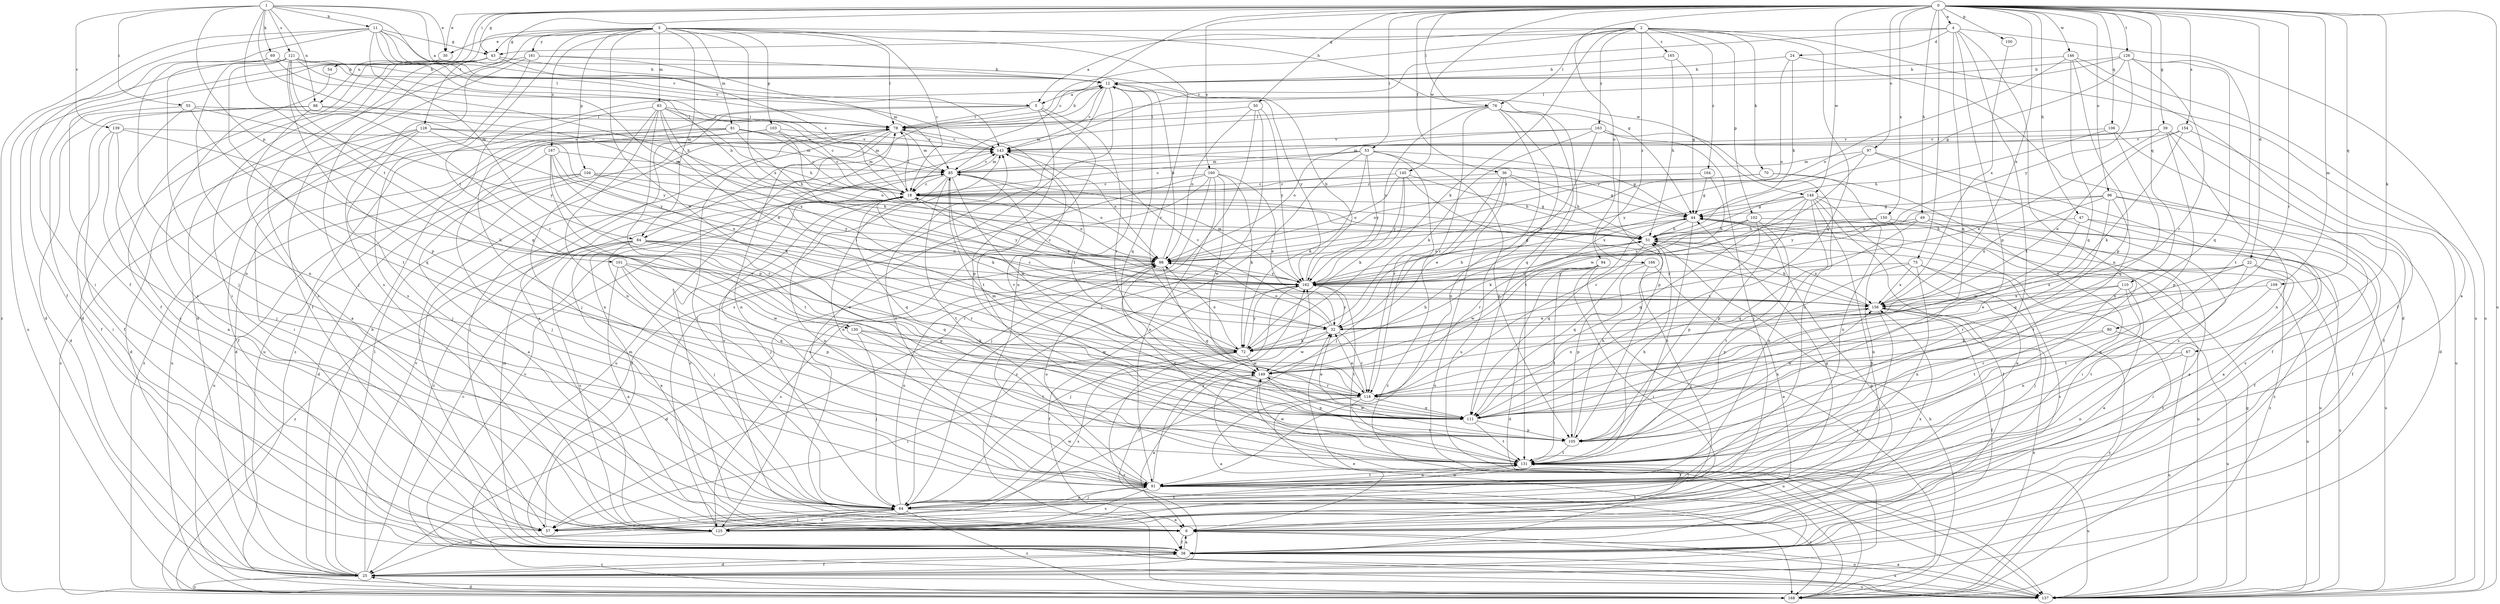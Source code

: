 strict digraph  {
0;
1;
2;
3;
4;
5;
6;
11;
12;
18;
22;
24;
25;
30;
32;
36;
38;
39;
43;
44;
47;
49;
50;
51;
53;
54;
55;
57;
64;
67;
69;
70;
72;
75;
76;
78;
80;
81;
83;
84;
85;
88;
91;
94;
96;
97;
98;
100;
101;
102;
103;
104;
105;
106;
109;
110;
111;
118;
121;
125;
126;
128;
130;
131;
137;
139;
143;
145;
146;
148;
149;
150;
154;
156;
160;
161;
162;
163;
164;
165;
166;
167;
168;
0 -> 4  [label=a];
0 -> 18  [label=c];
0 -> 22  [label=d];
0 -> 30  [label=e];
0 -> 36  [label=f];
0 -> 38  [label=f];
0 -> 39  [label=g];
0 -> 43  [label=g];
0 -> 47  [label=h];
0 -> 49  [label=h];
0 -> 50  [label=h];
0 -> 53  [label=i];
0 -> 54  [label=i];
0 -> 67  [label=k];
0 -> 75  [label=l];
0 -> 76  [label=l];
0 -> 80  [label=m];
0 -> 94  [label=o];
0 -> 96  [label=o];
0 -> 97  [label=o];
0 -> 100  [label=p];
0 -> 106  [label=q];
0 -> 109  [label=q];
0 -> 110  [label=q];
0 -> 118  [label=r];
0 -> 126  [label=t];
0 -> 128  [label=t];
0 -> 137  [label=u];
0 -> 145  [label=w];
0 -> 146  [label=w];
0 -> 148  [label=w];
0 -> 150  [label=x];
0 -> 154  [label=x];
0 -> 156  [label=x];
0 -> 160  [label=y];
1 -> 5  [label=a];
1 -> 11  [label=b];
1 -> 30  [label=e];
1 -> 55  [label=i];
1 -> 69  [label=k];
1 -> 88  [label=n];
1 -> 98  [label=o];
1 -> 101  [label=p];
1 -> 121  [label=s];
1 -> 130  [label=t];
1 -> 139  [label=v];
1 -> 143  [label=v];
2 -> 5  [label=a];
2 -> 30  [label=e];
2 -> 70  [label=k];
2 -> 72  [label=k];
2 -> 76  [label=l];
2 -> 78  [label=l];
2 -> 102  [label=p];
2 -> 111  [label=q];
2 -> 137  [label=u];
2 -> 163  [label=z];
2 -> 164  [label=z];
2 -> 165  [label=z];
2 -> 166  [label=z];
3 -> 18  [label=c];
3 -> 43  [label=g];
3 -> 78  [label=l];
3 -> 81  [label=m];
3 -> 83  [label=m];
3 -> 84  [label=m];
3 -> 88  [label=n];
3 -> 103  [label=p];
3 -> 104  [label=p];
3 -> 118  [label=r];
3 -> 125  [label=s];
3 -> 130  [label=t];
3 -> 148  [label=w];
3 -> 149  [label=w];
3 -> 156  [label=x];
3 -> 161  [label=y];
3 -> 167  [label=z];
4 -> 24  [label=d];
4 -> 43  [label=g];
4 -> 91  [label=n];
4 -> 105  [label=p];
4 -> 111  [label=q];
4 -> 131  [label=t];
4 -> 137  [label=u];
4 -> 143  [label=v];
5 -> 78  [label=l];
5 -> 105  [label=p];
5 -> 118  [label=r];
5 -> 125  [label=s];
5 -> 131  [label=t];
5 -> 168  [label=z];
6 -> 18  [label=c];
6 -> 38  [label=f];
6 -> 137  [label=u];
6 -> 143  [label=v];
11 -> 18  [label=c];
11 -> 38  [label=f];
11 -> 43  [label=g];
11 -> 44  [label=g];
11 -> 57  [label=i];
11 -> 78  [label=l];
11 -> 84  [label=m];
11 -> 143  [label=v];
11 -> 168  [label=z];
12 -> 5  [label=a];
12 -> 6  [label=a];
12 -> 84  [label=m];
12 -> 91  [label=n];
12 -> 111  [label=q];
12 -> 125  [label=s];
12 -> 143  [label=v];
12 -> 162  [label=y];
18 -> 44  [label=g];
18 -> 64  [label=j];
18 -> 78  [label=l];
18 -> 91  [label=n];
18 -> 98  [label=o];
18 -> 111  [label=q];
18 -> 162  [label=y];
22 -> 57  [label=i];
22 -> 118  [label=r];
22 -> 131  [label=t];
22 -> 137  [label=u];
22 -> 156  [label=x];
22 -> 162  [label=y];
24 -> 12  [label=b];
24 -> 25  [label=d];
24 -> 51  [label=h];
24 -> 98  [label=o];
25 -> 12  [label=b];
25 -> 18  [label=c];
25 -> 38  [label=f];
25 -> 78  [label=l];
25 -> 137  [label=u];
25 -> 143  [label=v];
25 -> 149  [label=w];
25 -> 162  [label=y];
25 -> 168  [label=z];
30 -> 25  [label=d];
32 -> 18  [label=c];
32 -> 72  [label=k];
32 -> 98  [label=o];
32 -> 118  [label=r];
32 -> 143  [label=v];
32 -> 149  [label=w];
32 -> 162  [label=y];
36 -> 18  [label=c];
36 -> 44  [label=g];
36 -> 51  [label=h];
36 -> 64  [label=j];
36 -> 137  [label=u];
36 -> 168  [label=z];
38 -> 6  [label=a];
38 -> 25  [label=d];
38 -> 44  [label=g];
38 -> 78  [label=l];
38 -> 85  [label=m];
38 -> 137  [label=u];
39 -> 25  [label=d];
39 -> 32  [label=e];
39 -> 85  [label=m];
39 -> 91  [label=n];
39 -> 105  [label=p];
39 -> 143  [label=v];
43 -> 12  [label=b];
43 -> 18  [label=c];
43 -> 25  [label=d];
43 -> 38  [label=f];
43 -> 57  [label=i];
43 -> 64  [label=j];
43 -> 125  [label=s];
44 -> 51  [label=h];
44 -> 111  [label=q];
44 -> 118  [label=r];
44 -> 131  [label=t];
44 -> 137  [label=u];
44 -> 143  [label=v];
44 -> 168  [label=z];
47 -> 6  [label=a];
47 -> 38  [label=f];
47 -> 51  [label=h];
47 -> 149  [label=w];
49 -> 6  [label=a];
49 -> 51  [label=h];
49 -> 57  [label=i];
49 -> 72  [label=k];
49 -> 111  [label=q];
50 -> 57  [label=i];
50 -> 64  [label=j];
50 -> 78  [label=l];
50 -> 98  [label=o];
50 -> 162  [label=y];
51 -> 98  [label=o];
51 -> 111  [label=q];
51 -> 137  [label=u];
51 -> 156  [label=x];
53 -> 18  [label=c];
53 -> 44  [label=g];
53 -> 72  [label=k];
53 -> 85  [label=m];
53 -> 105  [label=p];
53 -> 118  [label=r];
53 -> 162  [label=y];
53 -> 168  [label=z];
54 -> 125  [label=s];
55 -> 38  [label=f];
55 -> 78  [label=l];
55 -> 111  [label=q];
55 -> 125  [label=s];
55 -> 162  [label=y];
57 -> 85  [label=m];
57 -> 131  [label=t];
64 -> 6  [label=a];
64 -> 25  [label=d];
64 -> 44  [label=g];
64 -> 57  [label=i];
64 -> 91  [label=n];
64 -> 98  [label=o];
64 -> 125  [label=s];
64 -> 149  [label=w];
64 -> 168  [label=z];
67 -> 91  [label=n];
67 -> 137  [label=u];
67 -> 149  [label=w];
69 -> 12  [label=b];
69 -> 51  [label=h];
69 -> 64  [label=j];
69 -> 91  [label=n];
70 -> 6  [label=a];
70 -> 18  [label=c];
70 -> 91  [label=n];
70 -> 98  [label=o];
72 -> 57  [label=i];
72 -> 78  [label=l];
72 -> 98  [label=o];
72 -> 125  [label=s];
72 -> 149  [label=w];
72 -> 162  [label=y];
72 -> 168  [label=z];
75 -> 64  [label=j];
75 -> 91  [label=n];
75 -> 105  [label=p];
75 -> 125  [label=s];
75 -> 156  [label=x];
75 -> 162  [label=y];
76 -> 78  [label=l];
76 -> 85  [label=m];
76 -> 91  [label=n];
76 -> 111  [label=q];
76 -> 118  [label=r];
76 -> 131  [label=t];
76 -> 137  [label=u];
76 -> 162  [label=y];
78 -> 12  [label=b];
78 -> 57  [label=i];
78 -> 64  [label=j];
78 -> 85  [label=m];
78 -> 91  [label=n];
78 -> 137  [label=u];
78 -> 143  [label=v];
80 -> 72  [label=k];
80 -> 118  [label=r];
80 -> 137  [label=u];
81 -> 18  [label=c];
81 -> 25  [label=d];
81 -> 51  [label=h];
81 -> 85  [label=m];
81 -> 91  [label=n];
81 -> 143  [label=v];
81 -> 168  [label=z];
83 -> 18  [label=c];
83 -> 32  [label=e];
83 -> 51  [label=h];
83 -> 64  [label=j];
83 -> 78  [label=l];
83 -> 91  [label=n];
83 -> 105  [label=p];
83 -> 137  [label=u];
83 -> 156  [label=x];
84 -> 6  [label=a];
84 -> 64  [label=j];
84 -> 98  [label=o];
84 -> 105  [label=p];
84 -> 111  [label=q];
84 -> 118  [label=r];
84 -> 125  [label=s];
84 -> 168  [label=z];
85 -> 18  [label=c];
85 -> 32  [label=e];
85 -> 72  [label=k];
85 -> 91  [label=n];
85 -> 98  [label=o];
85 -> 131  [label=t];
85 -> 143  [label=v];
85 -> 149  [label=w];
88 -> 6  [label=a];
88 -> 25  [label=d];
88 -> 38  [label=f];
88 -> 78  [label=l];
88 -> 162  [label=y];
91 -> 64  [label=j];
91 -> 98  [label=o];
91 -> 125  [label=s];
91 -> 131  [label=t];
91 -> 143  [label=v];
91 -> 162  [label=y];
91 -> 168  [label=z];
94 -> 25  [label=d];
94 -> 57  [label=i];
94 -> 131  [label=t];
94 -> 149  [label=w];
94 -> 162  [label=y];
94 -> 168  [label=z];
96 -> 38  [label=f];
96 -> 44  [label=g];
96 -> 111  [label=q];
96 -> 125  [label=s];
96 -> 131  [label=t];
96 -> 156  [label=x];
96 -> 162  [label=y];
97 -> 38  [label=f];
97 -> 85  [label=m];
97 -> 125  [label=s];
97 -> 149  [label=w];
97 -> 162  [label=y];
98 -> 12  [label=b];
98 -> 25  [label=d];
98 -> 44  [label=g];
98 -> 111  [label=q];
98 -> 125  [label=s];
98 -> 162  [label=y];
100 -> 156  [label=x];
101 -> 6  [label=a];
101 -> 105  [label=p];
101 -> 111  [label=q];
101 -> 149  [label=w];
101 -> 162  [label=y];
102 -> 51  [label=h];
102 -> 105  [label=p];
102 -> 131  [label=t];
102 -> 162  [label=y];
102 -> 168  [label=z];
103 -> 18  [label=c];
103 -> 98  [label=o];
103 -> 137  [label=u];
103 -> 143  [label=v];
103 -> 168  [label=z];
104 -> 6  [label=a];
104 -> 18  [label=c];
104 -> 25  [label=d];
104 -> 51  [label=h];
104 -> 137  [label=u];
104 -> 162  [label=y];
105 -> 51  [label=h];
105 -> 131  [label=t];
105 -> 149  [label=w];
105 -> 156  [label=x];
106 -> 38  [label=f];
106 -> 51  [label=h];
106 -> 111  [label=q];
106 -> 143  [label=v];
109 -> 131  [label=t];
109 -> 137  [label=u];
109 -> 156  [label=x];
110 -> 6  [label=a];
110 -> 32  [label=e];
110 -> 91  [label=n];
110 -> 131  [label=t];
110 -> 156  [label=x];
111 -> 32  [label=e];
111 -> 85  [label=m];
111 -> 105  [label=p];
111 -> 131  [label=t];
111 -> 143  [label=v];
118 -> 6  [label=a];
118 -> 32  [label=e];
118 -> 38  [label=f];
118 -> 78  [label=l];
118 -> 111  [label=q];
118 -> 131  [label=t];
118 -> 156  [label=x];
121 -> 12  [label=b];
121 -> 51  [label=h];
121 -> 91  [label=n];
121 -> 98  [label=o];
121 -> 105  [label=p];
121 -> 111  [label=q];
121 -> 118  [label=r];
121 -> 131  [label=t];
121 -> 137  [label=u];
125 -> 64  [label=j];
125 -> 131  [label=t];
125 -> 156  [label=x];
125 -> 168  [label=z];
126 -> 12  [label=b];
126 -> 44  [label=g];
126 -> 78  [label=l];
126 -> 111  [label=q];
126 -> 118  [label=r];
126 -> 131  [label=t];
126 -> 162  [label=y];
128 -> 25  [label=d];
128 -> 38  [label=f];
128 -> 57  [label=i];
128 -> 64  [label=j];
128 -> 85  [label=m];
128 -> 143  [label=v];
128 -> 162  [label=y];
130 -> 64  [label=j];
130 -> 72  [label=k];
130 -> 131  [label=t];
130 -> 149  [label=w];
131 -> 51  [label=h];
131 -> 91  [label=n];
131 -> 98  [label=o];
131 -> 137  [label=u];
131 -> 149  [label=w];
137 -> 6  [label=a];
137 -> 18  [label=c];
137 -> 44  [label=g];
137 -> 143  [label=v];
139 -> 6  [label=a];
139 -> 57  [label=i];
139 -> 64  [label=j];
139 -> 72  [label=k];
139 -> 143  [label=v];
143 -> 85  [label=m];
143 -> 98  [label=o];
145 -> 18  [label=c];
145 -> 51  [label=h];
145 -> 72  [label=k];
145 -> 98  [label=o];
145 -> 156  [label=x];
145 -> 162  [label=y];
146 -> 6  [label=a];
146 -> 12  [label=b];
146 -> 38  [label=f];
146 -> 98  [label=o];
146 -> 105  [label=p];
146 -> 111  [label=q];
148 -> 6  [label=a];
148 -> 32  [label=e];
148 -> 38  [label=f];
148 -> 44  [label=g];
148 -> 91  [label=n];
148 -> 105  [label=p];
148 -> 111  [label=q];
148 -> 125  [label=s];
148 -> 168  [label=z];
149 -> 6  [label=a];
149 -> 51  [label=h];
149 -> 105  [label=p];
149 -> 118  [label=r];
149 -> 137  [label=u];
150 -> 51  [label=h];
150 -> 91  [label=n];
150 -> 137  [label=u];
150 -> 162  [label=y];
154 -> 32  [label=e];
154 -> 72  [label=k];
154 -> 137  [label=u];
154 -> 143  [label=v];
156 -> 32  [label=e];
156 -> 38  [label=f];
156 -> 51  [label=h];
156 -> 64  [label=j];
156 -> 168  [label=z];
160 -> 18  [label=c];
160 -> 32  [label=e];
160 -> 38  [label=f];
160 -> 64  [label=j];
160 -> 72  [label=k];
160 -> 91  [label=n];
160 -> 125  [label=s];
160 -> 149  [label=w];
161 -> 12  [label=b];
161 -> 25  [label=d];
161 -> 38  [label=f];
161 -> 85  [label=m];
161 -> 125  [label=s];
162 -> 12  [label=b];
162 -> 18  [label=c];
162 -> 38  [label=f];
162 -> 51  [label=h];
162 -> 64  [label=j];
162 -> 85  [label=m];
162 -> 131  [label=t];
162 -> 156  [label=x];
163 -> 32  [label=e];
163 -> 64  [label=j];
163 -> 72  [label=k];
163 -> 91  [label=n];
163 -> 98  [label=o];
163 -> 105  [label=p];
163 -> 143  [label=v];
164 -> 18  [label=c];
164 -> 44  [label=g];
164 -> 118  [label=r];
165 -> 12  [label=b];
165 -> 44  [label=g];
165 -> 51  [label=h];
166 -> 6  [label=a];
166 -> 64  [label=j];
166 -> 105  [label=p];
166 -> 162  [label=y];
167 -> 64  [label=j];
167 -> 72  [label=k];
167 -> 85  [label=m];
167 -> 118  [label=r];
167 -> 131  [label=t];
167 -> 156  [label=x];
168 -> 25  [label=d];
168 -> 32  [label=e];
168 -> 51  [label=h];
168 -> 156  [label=x];
}
